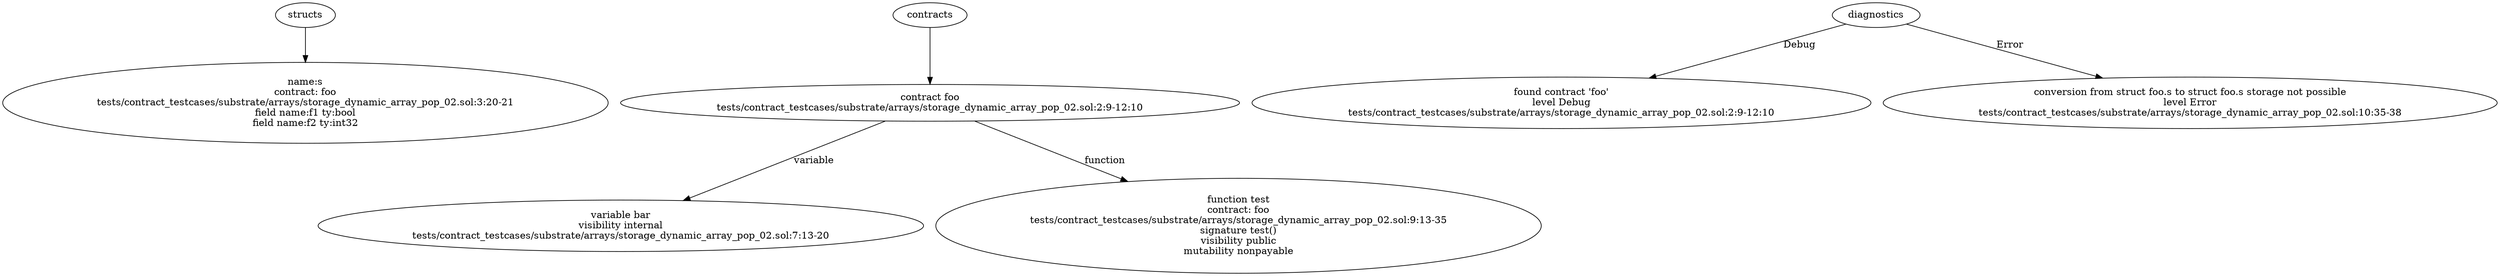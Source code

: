 strict digraph "tests/contract_testcases/substrate/arrays/storage_dynamic_array_pop_02.sol" {
	s [label="name:s\ncontract: foo\ntests/contract_testcases/substrate/arrays/storage_dynamic_array_pop_02.sol:3:20-21\nfield name:f1 ty:bool\nfield name:f2 ty:int32"]
	contract [label="contract foo\ntests/contract_testcases/substrate/arrays/storage_dynamic_array_pop_02.sol:2:9-12:10"]
	var [label="variable bar\nvisibility internal\ntests/contract_testcases/substrate/arrays/storage_dynamic_array_pop_02.sol:7:13-20"]
	test [label="function test\ncontract: foo\ntests/contract_testcases/substrate/arrays/storage_dynamic_array_pop_02.sol:9:13-35\nsignature test()\nvisibility public\nmutability nonpayable"]
	diagnostic [label="found contract 'foo'\nlevel Debug\ntests/contract_testcases/substrate/arrays/storage_dynamic_array_pop_02.sol:2:9-12:10"]
	diagnostic_8 [label="conversion from struct foo.s to struct foo.s storage not possible\nlevel Error\ntests/contract_testcases/substrate/arrays/storage_dynamic_array_pop_02.sol:10:35-38"]
	structs -> s
	contracts -> contract
	contract -> var [label="variable"]
	contract -> test [label="function"]
	diagnostics -> diagnostic [label="Debug"]
	diagnostics -> diagnostic_8 [label="Error"]
}
